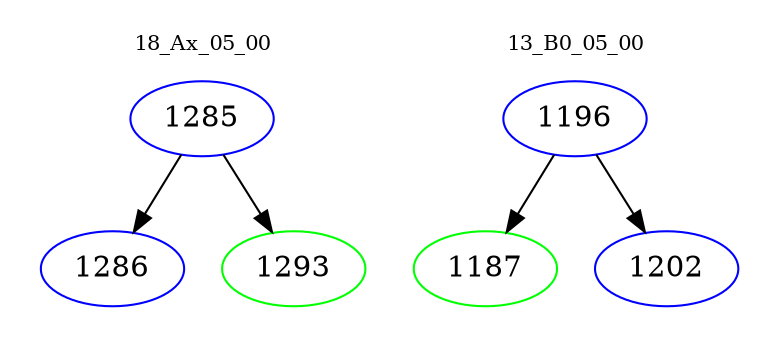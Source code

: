 digraph{
subgraph cluster_0 {
color = white
label = "18_Ax_05_00";
fontsize=10;
T0_1285 [label="1285", color="blue"]
T0_1285 -> T0_1286 [color="black"]
T0_1286 [label="1286", color="blue"]
T0_1285 -> T0_1293 [color="black"]
T0_1293 [label="1293", color="green"]
}
subgraph cluster_1 {
color = white
label = "13_B0_05_00";
fontsize=10;
T1_1196 [label="1196", color="blue"]
T1_1196 -> T1_1187 [color="black"]
T1_1187 [label="1187", color="green"]
T1_1196 -> T1_1202 [color="black"]
T1_1202 [label="1202", color="blue"]
}
}
